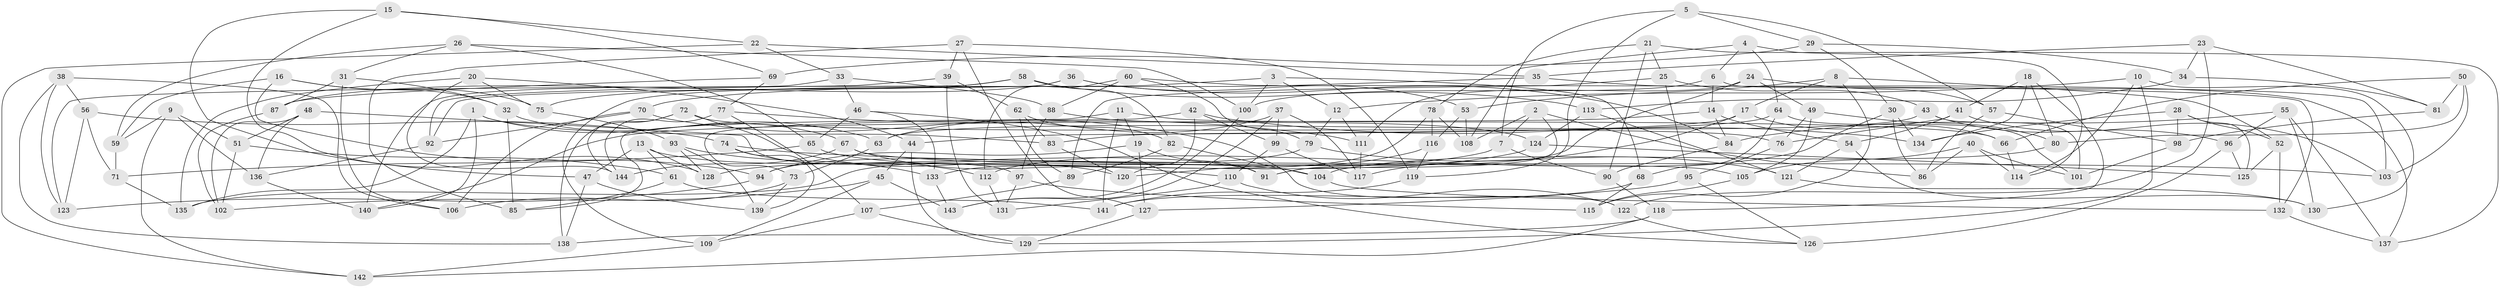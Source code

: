 // Generated by graph-tools (version 1.1) at 2025/26/03/09/25 03:26:50]
// undirected, 144 vertices, 288 edges
graph export_dot {
graph [start="1"]
  node [color=gray90,style=filled];
  1;
  2;
  3;
  4;
  5;
  6;
  7;
  8;
  9;
  10;
  11;
  12;
  13;
  14;
  15;
  16;
  17;
  18;
  19;
  20;
  21;
  22;
  23;
  24;
  25;
  26;
  27;
  28;
  29;
  30;
  31;
  32;
  33;
  34;
  35;
  36;
  37;
  38;
  39;
  40;
  41;
  42;
  43;
  44;
  45;
  46;
  47;
  48;
  49;
  50;
  51;
  52;
  53;
  54;
  55;
  56;
  57;
  58;
  59;
  60;
  61;
  62;
  63;
  64;
  65;
  66;
  67;
  68;
  69;
  70;
  71;
  72;
  73;
  74;
  75;
  76;
  77;
  78;
  79;
  80;
  81;
  82;
  83;
  84;
  85;
  86;
  87;
  88;
  89;
  90;
  91;
  92;
  93;
  94;
  95;
  96;
  97;
  98;
  99;
  100;
  101;
  102;
  103;
  104;
  105;
  106;
  107;
  108;
  109;
  110;
  111;
  112;
  113;
  114;
  115;
  116;
  117;
  118;
  119;
  120;
  121;
  122;
  123;
  124;
  125;
  126;
  127;
  128;
  129;
  130;
  131;
  132;
  133;
  134;
  135;
  136;
  137;
  138;
  139;
  140;
  141;
  142;
  143;
  144;
  1 -- 63;
  1 -- 83;
  1 -- 135;
  1 -- 140;
  2 -- 7;
  2 -- 108;
  2 -- 86;
  2 -- 91;
  3 -- 12;
  3 -- 109;
  3 -- 100;
  3 -- 68;
  4 -- 6;
  4 -- 64;
  4 -- 114;
  4 -- 108;
  5 -- 29;
  5 -- 7;
  5 -- 119;
  5 -- 57;
  6 -- 100;
  6 -- 103;
  6 -- 14;
  7 -- 90;
  7 -- 135;
  8 -- 17;
  8 -- 53;
  8 -- 52;
  8 -- 115;
  9 -- 142;
  9 -- 136;
  9 -- 59;
  9 -- 51;
  10 -- 114;
  10 -- 130;
  10 -- 12;
  10 -- 129;
  11 -- 19;
  11 -- 85;
  11 -- 66;
  11 -- 141;
  12 -- 79;
  12 -- 111;
  13 -- 61;
  13 -- 128;
  13 -- 91;
  13 -- 47;
  14 -- 54;
  14 -- 140;
  14 -- 84;
  15 -- 128;
  15 -- 69;
  15 -- 47;
  15 -- 22;
  16 -- 32;
  16 -- 75;
  16 -- 94;
  16 -- 59;
  17 -- 66;
  17 -- 117;
  17 -- 44;
  18 -- 118;
  18 -- 80;
  18 -- 41;
  18 -- 134;
  19 -- 94;
  19 -- 127;
  19 -- 91;
  20 -- 44;
  20 -- 144;
  20 -- 75;
  20 -- 135;
  21 -- 137;
  21 -- 90;
  21 -- 78;
  21 -- 25;
  22 -- 142;
  22 -- 35;
  22 -- 33;
  23 -- 81;
  23 -- 122;
  23 -- 35;
  23 -- 34;
  24 -- 111;
  24 -- 57;
  24 -- 49;
  24 -- 91;
  25 -- 89;
  25 -- 95;
  25 -- 43;
  26 -- 65;
  26 -- 100;
  26 -- 31;
  26 -- 59;
  27 -- 85;
  27 -- 127;
  27 -- 39;
  27 -- 119;
  28 -- 125;
  28 -- 52;
  28 -- 98;
  28 -- 134;
  29 -- 69;
  29 -- 30;
  29 -- 34;
  30 -- 112;
  30 -- 134;
  30 -- 86;
  31 -- 32;
  31 -- 106;
  31 -- 87;
  32 -- 67;
  32 -- 85;
  33 -- 88;
  33 -- 140;
  33 -- 46;
  34 -- 81;
  34 -- 113;
  35 -- 137;
  35 -- 70;
  36 -- 92;
  36 -- 53;
  36 -- 87;
  36 -- 84;
  37 -- 117;
  37 -- 143;
  37 -- 63;
  37 -- 99;
  38 -- 56;
  38 -- 106;
  38 -- 138;
  38 -- 123;
  39 -- 131;
  39 -- 92;
  39 -- 62;
  40 -- 105;
  40 -- 86;
  40 -- 114;
  40 -- 101;
  41 -- 76;
  41 -- 54;
  41 -- 103;
  42 -- 134;
  42 -- 73;
  42 -- 99;
  42 -- 120;
  43 -- 63;
  43 -- 96;
  43 -- 101;
  44 -- 45;
  44 -- 129;
  45 -- 102;
  45 -- 109;
  45 -- 143;
  46 -- 126;
  46 -- 133;
  46 -- 65;
  47 -- 138;
  47 -- 139;
  48 -- 136;
  48 -- 97;
  48 -- 102;
  48 -- 51;
  49 -- 105;
  49 -- 80;
  49 -- 76;
  50 -- 103;
  50 -- 66;
  50 -- 80;
  50 -- 81;
  51 -- 61;
  51 -- 102;
  52 -- 132;
  52 -- 125;
  53 -- 116;
  53 -- 108;
  54 -- 121;
  54 -- 130;
  55 -- 137;
  55 -- 96;
  55 -- 84;
  55 -- 130;
  56 -- 123;
  56 -- 74;
  56 -- 71;
  57 -- 98;
  57 -- 86;
  58 -- 82;
  58 -- 75;
  58 -- 123;
  58 -- 113;
  59 -- 71;
  60 -- 88;
  60 -- 132;
  60 -- 112;
  60 -- 79;
  61 -- 141;
  61 -- 85;
  62 -- 82;
  62 -- 89;
  62 -- 83;
  63 -- 73;
  64 -- 101;
  64 -- 83;
  64 -- 68;
  65 -- 71;
  65 -- 104;
  66 -- 114;
  67 -- 144;
  67 -- 110;
  67 -- 105;
  68 -- 141;
  68 -- 115;
  69 -- 87;
  69 -- 77;
  70 -- 106;
  70 -- 92;
  70 -- 122;
  71 -- 135;
  72 -- 144;
  72 -- 120;
  72 -- 76;
  72 -- 138;
  73 -- 106;
  73 -- 139;
  74 -- 112;
  74 -- 103;
  74 -- 139;
  75 -- 93;
  76 -- 95;
  77 -- 107;
  77 -- 144;
  77 -- 111;
  78 -- 133;
  78 -- 116;
  78 -- 108;
  79 -- 121;
  79 -- 94;
  80 -- 104;
  81 -- 98;
  82 -- 104;
  82 -- 89;
  83 -- 120;
  84 -- 90;
  87 -- 102;
  88 -- 124;
  88 -- 97;
  89 -- 107;
  90 -- 118;
  92 -- 136;
  93 -- 133;
  93 -- 128;
  93 -- 139;
  94 -- 123;
  95 -- 127;
  95 -- 126;
  96 -- 125;
  96 -- 126;
  97 -- 115;
  97 -- 131;
  98 -- 101;
  99 -- 110;
  99 -- 117;
  100 -- 143;
  104 -- 132;
  105 -- 115;
  107 -- 109;
  107 -- 129;
  109 -- 142;
  110 -- 122;
  110 -- 131;
  111 -- 117;
  112 -- 131;
  113 -- 124;
  113 -- 121;
  116 -- 119;
  116 -- 120;
  118 -- 142;
  118 -- 138;
  119 -- 141;
  121 -- 130;
  122 -- 126;
  124 -- 125;
  124 -- 128;
  127 -- 129;
  132 -- 137;
  133 -- 143;
  136 -- 140;
}
